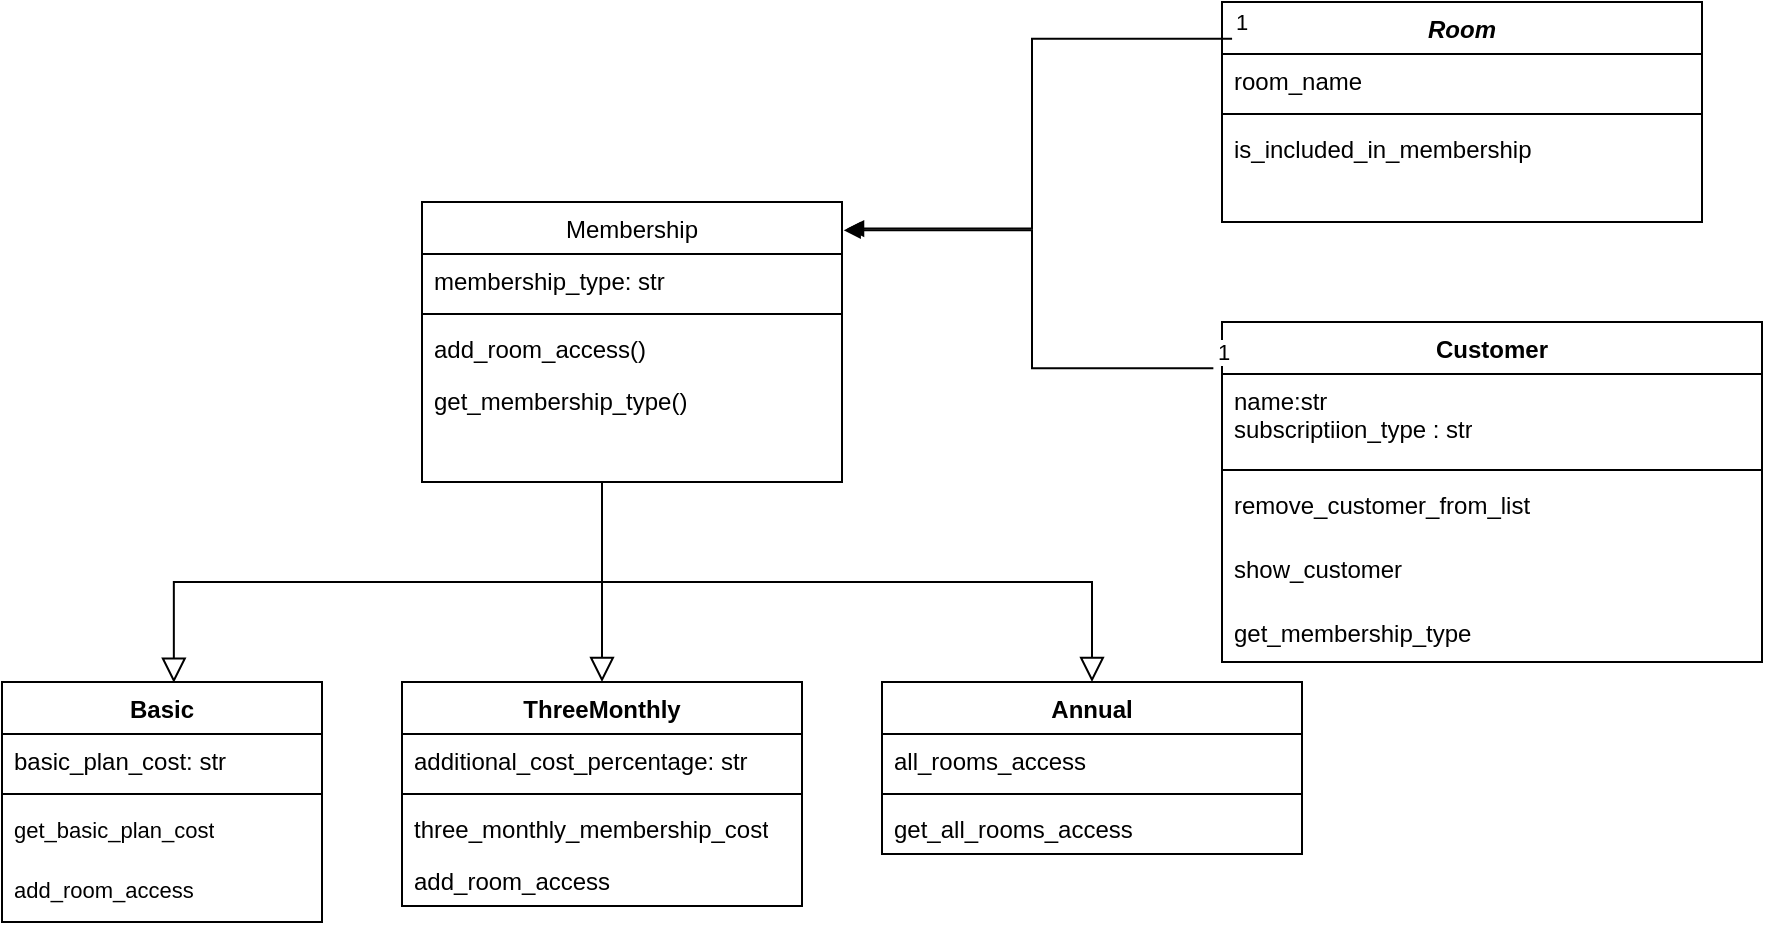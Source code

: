 <mxfile version="22.1.17" type="device">
  <diagram id="C5RBs43oDa-KdzZeNtuy" name="Page-1">
    <mxGraphModel dx="1434" dy="738" grid="1" gridSize="10" guides="1" tooltips="1" connect="1" arrows="1" fold="1" page="1" pageScale="1" pageWidth="827" pageHeight="1169" math="0" shadow="0">
      <root>
        <mxCell id="WIyWlLk6GJQsqaUBKTNV-0" />
        <mxCell id="WIyWlLk6GJQsqaUBKTNV-1" parent="WIyWlLk6GJQsqaUBKTNV-0" />
        <mxCell id="zkfFHV4jXpPFQw0GAbJ--0" value="Room" style="swimlane;fontStyle=3;align=center;verticalAlign=top;childLayout=stackLayout;horizontal=1;startSize=26;horizontalStack=0;resizeParent=1;resizeLast=0;collapsible=1;marginBottom=0;rounded=0;shadow=0;strokeWidth=1;" parent="WIyWlLk6GJQsqaUBKTNV-1" vertex="1">
          <mxGeometry x="640" y="20" width="240" height="110" as="geometry">
            <mxRectangle x="230" y="140" width="160" height="26" as="alternateBounds" />
          </mxGeometry>
        </mxCell>
        <mxCell id="zkfFHV4jXpPFQw0GAbJ--1" value="room_name" style="text;align=left;verticalAlign=top;spacingLeft=4;spacingRight=4;overflow=hidden;rotatable=0;points=[[0,0.5],[1,0.5]];portConstraint=eastwest;" parent="zkfFHV4jXpPFQw0GAbJ--0" vertex="1">
          <mxGeometry y="26" width="240" height="26" as="geometry" />
        </mxCell>
        <mxCell id="zkfFHV4jXpPFQw0GAbJ--4" value="" style="line;html=1;strokeWidth=1;align=left;verticalAlign=middle;spacingTop=-1;spacingLeft=3;spacingRight=3;rotatable=0;labelPosition=right;points=[];portConstraint=eastwest;" parent="zkfFHV4jXpPFQw0GAbJ--0" vertex="1">
          <mxGeometry y="52" width="240" height="8" as="geometry" />
        </mxCell>
        <mxCell id="L9AUaF00Qm15W-g8EZwR-44" value="is_included_in_membership" style="text;align=left;verticalAlign=top;spacingLeft=4;spacingRight=4;overflow=hidden;rotatable=0;points=[[0,0.5],[1,0.5]];portConstraint=eastwest;" parent="zkfFHV4jXpPFQw0GAbJ--0" vertex="1">
          <mxGeometry y="60" width="240" height="26" as="geometry" />
        </mxCell>
        <mxCell id="zkfFHV4jXpPFQw0GAbJ--6" value="Membership" style="swimlane;fontStyle=0;align=center;verticalAlign=top;childLayout=stackLayout;horizontal=1;startSize=26;horizontalStack=0;resizeParent=1;resizeLast=0;collapsible=1;marginBottom=0;rounded=0;shadow=0;strokeWidth=1;" parent="WIyWlLk6GJQsqaUBKTNV-1" vertex="1">
          <mxGeometry x="240" y="120" width="210" height="140" as="geometry">
            <mxRectangle x="130" y="380" width="160" height="26" as="alternateBounds" />
          </mxGeometry>
        </mxCell>
        <mxCell id="zkfFHV4jXpPFQw0GAbJ--7" value="membership_type: str" style="text;align=left;verticalAlign=top;spacingLeft=4;spacingRight=4;overflow=hidden;rotatable=0;points=[[0,0.5],[1,0.5]];portConstraint=eastwest;" parent="zkfFHV4jXpPFQw0GAbJ--6" vertex="1">
          <mxGeometry y="26" width="210" height="26" as="geometry" />
        </mxCell>
        <mxCell id="zkfFHV4jXpPFQw0GAbJ--9" value="" style="line;html=1;strokeWidth=1;align=left;verticalAlign=middle;spacingTop=-1;spacingLeft=3;spacingRight=3;rotatable=0;labelPosition=right;points=[];portConstraint=eastwest;" parent="zkfFHV4jXpPFQw0GAbJ--6" vertex="1">
          <mxGeometry y="52" width="210" height="8" as="geometry" />
        </mxCell>
        <mxCell id="zkfFHV4jXpPFQw0GAbJ--10" value="add_room_access()" style="text;align=left;verticalAlign=top;spacingLeft=4;spacingRight=4;overflow=hidden;rotatable=0;points=[[0,0.5],[1,0.5]];portConstraint=eastwest;fontStyle=0" parent="zkfFHV4jXpPFQw0GAbJ--6" vertex="1">
          <mxGeometry y="60" width="210" height="26" as="geometry" />
        </mxCell>
        <mxCell id="zkfFHV4jXpPFQw0GAbJ--11" value="get_membership_type()" style="text;align=left;verticalAlign=top;spacingLeft=4;spacingRight=4;overflow=hidden;rotatable=0;points=[[0,0.5],[1,0.5]];portConstraint=eastwest;" parent="zkfFHV4jXpPFQw0GAbJ--6" vertex="1">
          <mxGeometry y="86" width="210" height="26" as="geometry" />
        </mxCell>
        <mxCell id="zkfFHV4jXpPFQw0GAbJ--12" value="" style="endArrow=block;endSize=10;endFill=0;shadow=0;strokeWidth=1;rounded=0;edgeStyle=elbowEdgeStyle;elbow=vertical;entryX=0.537;entryY=0.003;entryDx=0;entryDy=0;entryPerimeter=0;" parent="WIyWlLk6GJQsqaUBKTNV-1" target="L9AUaF00Qm15W-g8EZwR-4" edge="1">
          <mxGeometry width="160" relative="1" as="geometry">
            <mxPoint x="330" y="260" as="sourcePoint" />
            <mxPoint x="165" y="360" as="targetPoint" />
          </mxGeometry>
        </mxCell>
        <mxCell id="L9AUaF00Qm15W-g8EZwR-3" value="" style="endArrow=block;endSize=10;endFill=0;shadow=0;strokeWidth=1;rounded=0;edgeStyle=elbowEdgeStyle;elbow=vertical;entryX=0.5;entryY=0;entryDx=0;entryDy=0;" parent="WIyWlLk6GJQsqaUBKTNV-1" target="L9AUaF00Qm15W-g8EZwR-15" edge="1">
          <mxGeometry width="160" relative="1" as="geometry">
            <mxPoint x="330" y="260" as="sourcePoint" />
            <mxPoint x="514.72" y="356.85" as="targetPoint" />
          </mxGeometry>
        </mxCell>
        <mxCell id="L9AUaF00Qm15W-g8EZwR-4" value="Basic" style="swimlane;fontStyle=1;align=center;verticalAlign=top;childLayout=stackLayout;horizontal=1;startSize=26;horizontalStack=0;resizeParent=1;resizeParentMax=0;resizeLast=0;collapsible=1;marginBottom=0;whiteSpace=wrap;html=1;" parent="WIyWlLk6GJQsqaUBKTNV-1" vertex="1">
          <mxGeometry x="30" y="360" width="160" height="120" as="geometry" />
        </mxCell>
        <mxCell id="L9AUaF00Qm15W-g8EZwR-5" value="basic_plan_cost: str" style="text;strokeColor=none;fillColor=none;align=left;verticalAlign=top;spacingLeft=4;spacingRight=4;overflow=hidden;rotatable=0;points=[[0,0.5],[1,0.5]];portConstraint=eastwest;whiteSpace=wrap;html=1;" parent="L9AUaF00Qm15W-g8EZwR-4" vertex="1">
          <mxGeometry y="26" width="160" height="26" as="geometry" />
        </mxCell>
        <mxCell id="L9AUaF00Qm15W-g8EZwR-6" value="" style="line;strokeWidth=1;fillColor=none;align=left;verticalAlign=middle;spacingTop=-1;spacingLeft=3;spacingRight=3;rotatable=0;labelPosition=right;points=[];portConstraint=eastwest;strokeColor=inherit;" parent="L9AUaF00Qm15W-g8EZwR-4" vertex="1">
          <mxGeometry y="52" width="160" height="8" as="geometry" />
        </mxCell>
        <mxCell id="L9AUaF00Qm15W-g8EZwR-7" value="&lt;span style=&quot;font-size: 11px;&quot;&gt;get_basic_plan_cost&lt;/span&gt;" style="text;strokeColor=none;fillColor=none;align=left;verticalAlign=top;spacingLeft=4;spacingRight=4;overflow=hidden;rotatable=0;points=[[0,0.5],[1,0.5]];portConstraint=eastwest;whiteSpace=wrap;html=1;" parent="L9AUaF00Qm15W-g8EZwR-4" vertex="1">
          <mxGeometry y="60" width="160" height="30" as="geometry" />
        </mxCell>
        <mxCell id="L9AUaF00Qm15W-g8EZwR-37" value="&lt;span style=&quot;font-size: 11px;&quot;&gt;add_room_access&lt;/span&gt;" style="text;strokeColor=none;fillColor=none;align=left;verticalAlign=top;spacingLeft=4;spacingRight=4;overflow=hidden;rotatable=0;points=[[0,0.5],[1,0.5]];portConstraint=eastwest;whiteSpace=wrap;html=1;" parent="L9AUaF00Qm15W-g8EZwR-4" vertex="1">
          <mxGeometry y="90" width="160" height="30" as="geometry" />
        </mxCell>
        <mxCell id="L9AUaF00Qm15W-g8EZwR-10" value="" style="endArrow=block;endSize=10;endFill=0;shadow=0;strokeWidth=1;rounded=0;elbow=vertical;" parent="WIyWlLk6GJQsqaUBKTNV-1" target="L9AUaF00Qm15W-g8EZwR-11" edge="1">
          <mxGeometry width="160" relative="1" as="geometry">
            <mxPoint x="330" y="260" as="sourcePoint" />
            <mxPoint x="320" y="360" as="targetPoint" />
          </mxGeometry>
        </mxCell>
        <mxCell id="L9AUaF00Qm15W-g8EZwR-11" value="ThreeMonthly" style="swimlane;fontStyle=1;align=center;verticalAlign=top;childLayout=stackLayout;horizontal=1;startSize=26;horizontalStack=0;resizeParent=1;resizeParentMax=0;resizeLast=0;collapsible=1;marginBottom=0;whiteSpace=wrap;html=1;" parent="WIyWlLk6GJQsqaUBKTNV-1" vertex="1">
          <mxGeometry x="230" y="360" width="200" height="112" as="geometry" />
        </mxCell>
        <mxCell id="L9AUaF00Qm15W-g8EZwR-12" value="additional_cost_percentage: str" style="text;strokeColor=none;fillColor=none;align=left;verticalAlign=top;spacingLeft=4;spacingRight=4;overflow=hidden;rotatable=0;points=[[0,0.5],[1,0.5]];portConstraint=eastwest;whiteSpace=wrap;html=1;" parent="L9AUaF00Qm15W-g8EZwR-11" vertex="1">
          <mxGeometry y="26" width="200" height="26" as="geometry" />
        </mxCell>
        <mxCell id="L9AUaF00Qm15W-g8EZwR-13" value="" style="line;strokeWidth=1;fillColor=none;align=left;verticalAlign=middle;spacingTop=-1;spacingLeft=3;spacingRight=3;rotatable=0;labelPosition=right;points=[];portConstraint=eastwest;strokeColor=inherit;" parent="L9AUaF00Qm15W-g8EZwR-11" vertex="1">
          <mxGeometry y="52" width="200" height="8" as="geometry" />
        </mxCell>
        <mxCell id="L9AUaF00Qm15W-g8EZwR-14" value="three_monthly_membership_cost" style="text;strokeColor=none;fillColor=none;align=left;verticalAlign=top;spacingLeft=4;spacingRight=4;overflow=hidden;rotatable=0;points=[[0,0.5],[1,0.5]];portConstraint=eastwest;whiteSpace=wrap;html=1;" parent="L9AUaF00Qm15W-g8EZwR-11" vertex="1">
          <mxGeometry y="60" width="200" height="26" as="geometry" />
        </mxCell>
        <mxCell id="L9AUaF00Qm15W-g8EZwR-39" value="add_room_access" style="text;strokeColor=none;fillColor=none;align=left;verticalAlign=top;spacingLeft=4;spacingRight=4;overflow=hidden;rotatable=0;points=[[0,0.5],[1,0.5]];portConstraint=eastwest;whiteSpace=wrap;html=1;" parent="L9AUaF00Qm15W-g8EZwR-11" vertex="1">
          <mxGeometry y="86" width="200" height="26" as="geometry" />
        </mxCell>
        <mxCell id="L9AUaF00Qm15W-g8EZwR-15" value="Annual" style="swimlane;fontStyle=1;align=center;verticalAlign=top;childLayout=stackLayout;horizontal=1;startSize=26;horizontalStack=0;resizeParent=1;resizeParentMax=0;resizeLast=0;collapsible=1;marginBottom=0;whiteSpace=wrap;html=1;" parent="WIyWlLk6GJQsqaUBKTNV-1" vertex="1">
          <mxGeometry x="470" y="360" width="210" height="86" as="geometry" />
        </mxCell>
        <mxCell id="L9AUaF00Qm15W-g8EZwR-16" value="all_rooms_access" style="text;strokeColor=none;fillColor=none;align=left;verticalAlign=top;spacingLeft=4;spacingRight=4;overflow=hidden;rotatable=0;points=[[0,0.5],[1,0.5]];portConstraint=eastwest;whiteSpace=wrap;html=1;" parent="L9AUaF00Qm15W-g8EZwR-15" vertex="1">
          <mxGeometry y="26" width="210" height="26" as="geometry" />
        </mxCell>
        <mxCell id="L9AUaF00Qm15W-g8EZwR-17" value="" style="line;strokeWidth=1;fillColor=none;align=left;verticalAlign=middle;spacingTop=-1;spacingLeft=3;spacingRight=3;rotatable=0;labelPosition=right;points=[];portConstraint=eastwest;strokeColor=inherit;" parent="L9AUaF00Qm15W-g8EZwR-15" vertex="1">
          <mxGeometry y="52" width="210" height="8" as="geometry" />
        </mxCell>
        <mxCell id="L9AUaF00Qm15W-g8EZwR-18" value="get_all_rooms_access" style="text;strokeColor=none;fillColor=none;align=left;verticalAlign=top;spacingLeft=4;spacingRight=4;overflow=hidden;rotatable=0;points=[[0,0.5],[1,0.5]];portConstraint=eastwest;whiteSpace=wrap;html=1;" parent="L9AUaF00Qm15W-g8EZwR-15" vertex="1">
          <mxGeometry y="60" width="210" height="26" as="geometry" />
        </mxCell>
        <mxCell id="L9AUaF00Qm15W-g8EZwR-24" value="" style="endArrow=block;endFill=1;html=1;edgeStyle=orthogonalEdgeStyle;align=left;verticalAlign=top;rounded=0;exitX=0.021;exitY=0.167;exitDx=0;exitDy=0;exitPerimeter=0;entryX=1.012;entryY=0.095;entryDx=0;entryDy=0;entryPerimeter=0;" parent="WIyWlLk6GJQsqaUBKTNV-1" source="zkfFHV4jXpPFQw0GAbJ--0" target="zkfFHV4jXpPFQw0GAbJ--6" edge="1">
          <mxGeometry x="-1" relative="1" as="geometry">
            <mxPoint x="340" y="260" as="sourcePoint" />
            <mxPoint x="500" y="260" as="targetPoint" />
          </mxGeometry>
        </mxCell>
        <mxCell id="L9AUaF00Qm15W-g8EZwR-25" value="1" style="edgeLabel;resizable=0;html=1;align=left;verticalAlign=bottom;" parent="L9AUaF00Qm15W-g8EZwR-24" connectable="0" vertex="1">
          <mxGeometry x="-1" relative="1" as="geometry" />
        </mxCell>
        <mxCell id="L9AUaF00Qm15W-g8EZwR-26" value="Customer" style="swimlane;fontStyle=1;align=center;verticalAlign=top;childLayout=stackLayout;horizontal=1;startSize=26;horizontalStack=0;resizeParent=1;resizeParentMax=0;resizeLast=0;collapsible=1;marginBottom=0;whiteSpace=wrap;html=1;" parent="WIyWlLk6GJQsqaUBKTNV-1" vertex="1">
          <mxGeometry x="640" y="180" width="270" height="170" as="geometry">
            <mxRectangle x="640" y="200" width="100" height="30" as="alternateBounds" />
          </mxGeometry>
        </mxCell>
        <mxCell id="L9AUaF00Qm15W-g8EZwR-27" value="name:str&lt;br&gt;subscriptiion_type : str" style="text;strokeColor=none;fillColor=none;align=left;verticalAlign=top;spacingLeft=4;spacingRight=4;overflow=hidden;rotatable=0;points=[[0,0.5],[1,0.5]];portConstraint=eastwest;whiteSpace=wrap;html=1;" parent="L9AUaF00Qm15W-g8EZwR-26" vertex="1">
          <mxGeometry y="26" width="270" height="44" as="geometry" />
        </mxCell>
        <mxCell id="L9AUaF00Qm15W-g8EZwR-28" value="" style="line;strokeWidth=1;fillColor=none;align=left;verticalAlign=middle;spacingTop=-1;spacingLeft=3;spacingRight=3;rotatable=0;labelPosition=right;points=[];portConstraint=eastwest;strokeColor=inherit;" parent="L9AUaF00Qm15W-g8EZwR-26" vertex="1">
          <mxGeometry y="70" width="270" height="8" as="geometry" />
        </mxCell>
        <mxCell id="L9AUaF00Qm15W-g8EZwR-29" value="remove_customer_from_list" style="text;strokeColor=none;fillColor=none;align=left;verticalAlign=top;spacingLeft=4;spacingRight=4;overflow=hidden;rotatable=0;points=[[0,0.5],[1,0.5]];portConstraint=eastwest;whiteSpace=wrap;html=1;" parent="L9AUaF00Qm15W-g8EZwR-26" vertex="1">
          <mxGeometry y="78" width="270" height="32" as="geometry" />
        </mxCell>
        <mxCell id="L9AUaF00Qm15W-g8EZwR-47" value="show_customer" style="text;strokeColor=none;fillColor=none;align=left;verticalAlign=top;spacingLeft=4;spacingRight=4;overflow=hidden;rotatable=0;points=[[0,0.5],[1,0.5]];portConstraint=eastwest;whiteSpace=wrap;html=1;" parent="L9AUaF00Qm15W-g8EZwR-26" vertex="1">
          <mxGeometry y="110" width="270" height="32" as="geometry" />
        </mxCell>
        <mxCell id="L9AUaF00Qm15W-g8EZwR-48" value="get_membership_type" style="text;strokeColor=none;fillColor=none;align=left;verticalAlign=top;spacingLeft=4;spacingRight=4;overflow=hidden;rotatable=0;points=[[0,0.5],[1,0.5]];portConstraint=eastwest;whiteSpace=wrap;html=1;" parent="L9AUaF00Qm15W-g8EZwR-26" vertex="1">
          <mxGeometry y="142" width="270" height="28" as="geometry" />
        </mxCell>
        <mxCell id="L9AUaF00Qm15W-g8EZwR-31" value="" style="endArrow=block;endFill=1;html=1;edgeStyle=orthogonalEdgeStyle;align=left;verticalAlign=top;rounded=0;exitX=-0.016;exitY=0.136;exitDx=0;exitDy=0;exitPerimeter=0;entryX=1.004;entryY=0.101;entryDx=0;entryDy=0;entryPerimeter=0;" parent="WIyWlLk6GJQsqaUBKTNV-1" source="L9AUaF00Qm15W-g8EZwR-26" target="zkfFHV4jXpPFQw0GAbJ--6" edge="1">
          <mxGeometry x="-1" relative="1" as="geometry">
            <mxPoint x="340" y="260" as="sourcePoint" />
            <mxPoint x="500" y="260" as="targetPoint" />
          </mxGeometry>
        </mxCell>
        <mxCell id="L9AUaF00Qm15W-g8EZwR-32" value="1" style="edgeLabel;resizable=0;html=1;align=left;verticalAlign=bottom;" parent="L9AUaF00Qm15W-g8EZwR-31" connectable="0" vertex="1">
          <mxGeometry x="-1" relative="1" as="geometry" />
        </mxCell>
      </root>
    </mxGraphModel>
  </diagram>
</mxfile>
